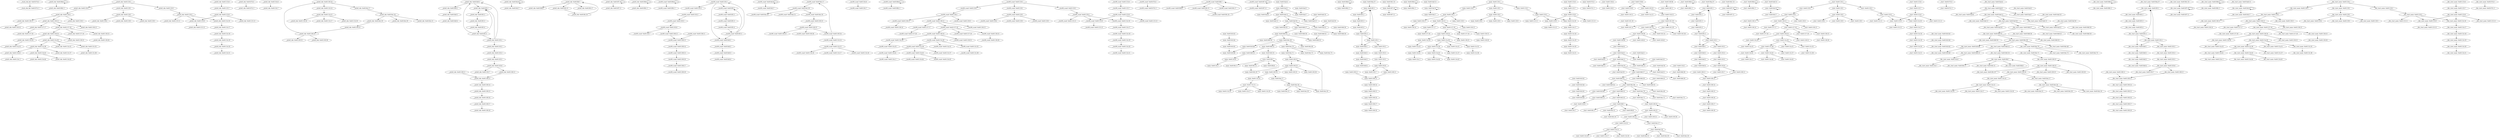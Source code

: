 digraph {
__stack_chk_fail_401074_3 [label="__stack_chk_fail: 0x401074:3"];
"__stack_chk_fail_401074_-2" [label="__stack_chk_fail: 0x401074:-2"];
__printf_chk_401084_3 [label="__printf_chk: 0x401084:3"];
"__printf_chk_401084_-2" [label="__printf_chk: 0x401084:-2"];
__printf_chk_401120_1 [label="__printf_chk: 0x401120:1"];
__printf_chk_401120_2 [label="__printf_chk: 0x401120:2"];
__printf_chk_401130_1 [label="__printf_chk: 0x401130:1"];
__printf_chk_40113f_1 [label="__printf_chk: 0x40113f:1"];
__printf_chk_401120_3 [label="__printf_chk: 0x401120:3"];
__printf_chk_401125_9 [label="__printf_chk: 0x401125:9"];
__printf_chk_401125_11 [label="__printf_chk: 0x401125:11"];
__printf_chk_40112e_16 [label="__printf_chk: 0x40112e:16"];
__printf_chk_401125_6 [label="__printf_chk: 0x401125:6"];
__printf_chk_401125_7 [label="__printf_chk: 0x401125:7"];
__printf_chk_401125_8 [label="__printf_chk: 0x401125:8"];
__printf_chk_401125_12 [label="__printf_chk: 0x401125:12"];
__printf_chk_401125_13 [label="__printf_chk: 0x401125:13"];
__printf_chk_40112e_17 [label="__printf_chk: 0x40112e:17"];
__printf_chk_40112e_18 [label="__printf_chk: 0x40112e:18"];
__printf_chk_40112e_19 [label="__printf_chk: 0x40112e:19"];
__printf_chk_40112e_20 [label="__printf_chk: 0x40112e:20"];
__printf_chk_40112e_21 [label="__printf_chk: 0x40112e:21"];
__printf_chk_401130_2 [label="__printf_chk: 0x401130:2"];
__printf_chk_401130_3 [label="__printf_chk: 0x401130:3"];
__printf_chk_401136_11 [label="__printf_chk: 0x401136:11"];
__printf_chk_401136_12 [label="__printf_chk: 0x401136:12"];
__printf_chk_401136_14 [label="__printf_chk: 0x401136:14"];
__printf_chk_401136_13 [label="__printf_chk: 0x401136:13"];
__printf_chk_401137_17 [label="__printf_chk: 0x401137:17"];
__printf_chk_401137_18 [label="__printf_chk: 0x401137:18"];
__printf_chk_401137_20 [label="__printf_chk: 0x401137:20"];
__printf_chk_401137_19 [label="__printf_chk: 0x401137:19"];
__printf_chk_401138_23 [label="__printf_chk: 0x401138:23"];
__printf_chk_401138_24 [label="__printf_chk: 0x401138:24"];
__printf_chk_401138_26 [label="__printf_chk: 0x401138:26"];
__printf_chk_401138_25 [label="__printf_chk: 0x401138:25"];
__printf_chk_40113a_29 [label="__printf_chk: 0x40113a:29"];
__printf_chk_40113a_30 [label="__printf_chk: 0x40113a:30"];
__printf_chk_40113a_32 [label="__printf_chk: 0x40113a:32"];
__printf_chk_40113a_31 [label="__printf_chk: 0x40113a:31"];
__printf_chk_40113c_35 [label="__printf_chk: 0x40113c:35"];
__printf_chk_40113c_36 [label="__printf_chk: 0x40113c:36"];
__printf_chk_40113c_38 [label="__printf_chk: 0x40113c:38"];
__printf_chk_40113c_37 [label="__printf_chk: 0x40113c:37"];
__printf_chk_40113e_41 [label="__printf_chk: 0x40113e:41"];
__printf_chk_40113e_42 [label="__printf_chk: 0x40113e:42"];
"__printf_chk_40113e_-2" [label="__printf_chk: 0x40113e:-2"];
__printf_chk_40113e_43 [label="__printf_chk: 0x40113e:43"];
__printf_chk_40113e_44 [label="__printf_chk: 0x40113e:44"];
__printf_chk_40113f_2 [label="__printf_chk: 0x40113f:2"];
__printf_chk_40113f_3 [label="__printf_chk: 0x40113f:3"];
__printf_chk_40113f_4 [label="__printf_chk: 0x40113f:4"];
__printf_chk_40113f_5 [label="__printf_chk: 0x40113f:5"];
__printf_chk_401074_3 [label="__printf_chk: 0x401074:3"];
"__printf_chk_401074_-2" [label="__printf_chk: 0x401074:-2"];
__printf_chk_40110c_6 [label="__printf_chk: 0x40110c:6"];
__printf_chk_40110c_7 [label="__printf_chk: 0x40110c:7"];
__printf_chk_40111b_14 [label="__printf_chk: 0x40111b:14"];
__printf_chk_40111b_15 [label="__printf_chk: 0x40111b:15"];
__printf_chk_40111b_16 [label="__printf_chk: 0x40111b:16"];
__printf_chk_40111b_17 [label="__printf_chk: 0x40111b:17"];
__printf_chk_40111b_18 [label="__printf_chk: 0x40111b:18"];
__printf_chk_4010e0_1 [label="__printf_chk: 0x4010e0:1"];
__printf_chk_4010e0_2 [label="__printf_chk: 0x4010e0:2"];
__printf_chk_4010f1_1 [label="__printf_chk: 0x4010f1:1"];
__printf_chk_4010e0_3 [label="__printf_chk: 0x4010e0:3"];
__printf_chk_4010e0_4 [label="__printf_chk: 0x4010e0:4"];
__printf_chk_4010e2_6 [label="__printf_chk: 0x4010e2:6"];
__printf_chk_4010e2_7 [label="__printf_chk: 0x4010e2:7"];
__printf_chk_4010ec_17 [label="__printf_chk: 0x4010ec:17"];
__printf_chk_4010ec_18 [label="__printf_chk: 0x4010ec:18"];
__printf_chk_4010ec_19 [label="__printf_chk: 0x4010ec:19"];
__printf_chk_4010ec_20 [label="__printf_chk: 0x4010ec:20"];
__printf_chk_4010ec_21 [label="__printf_chk: 0x4010ec:21"];
__printf_chk_401100_22 [label="__printf_chk: 0x401100:22"];
__printf_chk_4010f1_2 [label="__printf_chk: 0x4010f1:2"];
__printf_chk_4010f1_3 [label="__printf_chk: 0x4010f1:3"];
__printf_chk_4010f1_4 [label="__printf_chk: 0x4010f1:4"];
__printf_chk_4010f1_5 [label="__printf_chk: 0x4010f1:5"];
__printf_chk_401105_1 [label="__printf_chk: 0x401105:1"];
__printf_chk_4010f4_7 [label="__printf_chk: 0x4010f4:7"];
__printf_chk_4010f4_8 [label="__printf_chk: 0x4010f4:8"];
__printf_chk_4010fc_15 [label="__printf_chk: 0x4010fc:15"];
__printf_chk_4010fc_17 [label="__printf_chk: 0x4010fc:17"];
__printf_chk_4010f7_10 [label="__printf_chk: 0x4010f7:10"];
__printf_chk_4010f7_11 [label="__printf_chk: 0x4010f7:11"];
__printf_chk_4010fc_19 [label="__printf_chk: 0x4010fc:19"];
__printf_chk_401100_23 [label="__printf_chk: 0x401100:23"];
__printf_chk_401100_24 [label="__printf_chk: 0x401100:24"];
__printf_chk_401100_25 [label="__printf_chk: 0x401100:25"];
__printf_chk_401100_26 [label="__printf_chk: 0x401100:26"];
__printf_chk_401094_3 [label="__printf_chk: 0x401094:3"];
"__printf_chk_401094_-2" [label="__printf_chk: 0x401094:-2"];
__printf_chk_401105_2 [label="__printf_chk: 0x401105:2"];
__printf_chk_401105_3 [label="__printf_chk: 0x401105:3"];
__printf_chk_401105_5 [label="__printf_chk: 0x401105:5"];
__printf_chk_401105_6 [label="__printf_chk: 0x401105:6"];
__printf_chk_401105_7 [label="__printf_chk: 0x401105:7"];
__printf_chk_401108_12 [label="__printf_chk: 0x401108:12"];
__printf_chk_401108_13 [label="__printf_chk: 0x401108:13"];
__printf_chk_401108_14 [label="__printf_chk: 0x401108:14"];
__printf_chk_401108_11 [label="__printf_chk: 0x401108:11"];
__printf_chk_401108_15 [label="__printf_chk: 0x401108:15"];
__printf_chk_401108_16 [label="__printf_chk: 0x401108:16"];
__printf_chk_401108_17 [label="__printf_chk: 0x401108:17"];
__printf_chk_401108_18 [label="__printf_chk: 0x401108:18"];
__isoc99_scanf_401094_3 [label="__isoc99_scanf: 0x401094:3"];
"__isoc99_scanf_401094_-2" [label="__isoc99_scanf: 0x401094:-2"];
__isoc99_scanf_401105_1 [label="__isoc99_scanf: 0x401105:1"];
__isoc99_scanf_401105_2 [label="__isoc99_scanf: 0x401105:2"];
__isoc99_scanf_4010e0_1 [label="__isoc99_scanf: 0x4010e0:1"];
__isoc99_scanf_4010f1_1 [label="__isoc99_scanf: 0x4010f1:1"];
__isoc99_scanf_401105_3 [label="__isoc99_scanf: 0x401105:3"];
__isoc99_scanf_401105_5 [label="__isoc99_scanf: 0x401105:5"];
__isoc99_scanf_401105_6 [label="__isoc99_scanf: 0x401105:6"];
__isoc99_scanf_401105_7 [label="__isoc99_scanf: 0x401105:7"];
__isoc99_scanf_401108_12 [label="__isoc99_scanf: 0x401108:12"];
__isoc99_scanf_401108_13 [label="__isoc99_scanf: 0x401108:13"];
__isoc99_scanf_401108_14 [label="__isoc99_scanf: 0x401108:14"];
__isoc99_scanf_401108_11 [label="__isoc99_scanf: 0x401108:11"];
__isoc99_scanf_401108_15 [label="__isoc99_scanf: 0x401108:15"];
__isoc99_scanf_401108_16 [label="__isoc99_scanf: 0x401108:16"];
__isoc99_scanf_401108_17 [label="__isoc99_scanf: 0x401108:17"];
__isoc99_scanf_401108_18 [label="__isoc99_scanf: 0x401108:18"];
__isoc99_scanf_4010e0_2 [label="__isoc99_scanf: 0x4010e0:2"];
__isoc99_scanf_4010e0_3 [label="__isoc99_scanf: 0x4010e0:3"];
__isoc99_scanf_4010e0_4 [label="__isoc99_scanf: 0x4010e0:4"];
__isoc99_scanf_4010e2_6 [label="__isoc99_scanf: 0x4010e2:6"];
__isoc99_scanf_4010e2_7 [label="__isoc99_scanf: 0x4010e2:7"];
__isoc99_scanf_4010ec_17 [label="__isoc99_scanf: 0x4010ec:17"];
__isoc99_scanf_4010ec_18 [label="__isoc99_scanf: 0x4010ec:18"];
__isoc99_scanf_4010ec_19 [label="__isoc99_scanf: 0x4010ec:19"];
__isoc99_scanf_4010ec_20 [label="__isoc99_scanf: 0x4010ec:20"];
__isoc99_scanf_4010ec_21 [label="__isoc99_scanf: 0x4010ec:21"];
__isoc99_scanf_401100_22 [label="__isoc99_scanf: 0x401100:22"];
__isoc99_scanf_40110c_6 [label="__isoc99_scanf: 0x40110c:6"];
__isoc99_scanf_40110c_7 [label="__isoc99_scanf: 0x40110c:7"];
__isoc99_scanf_40111b_14 [label="__isoc99_scanf: 0x40111b:14"];
__isoc99_scanf_40111b_15 [label="__isoc99_scanf: 0x40111b:15"];
__isoc99_scanf_40111b_16 [label="__isoc99_scanf: 0x40111b:16"];
__isoc99_scanf_40111b_17 [label="__isoc99_scanf: 0x40111b:17"];
__isoc99_scanf_40111b_18 [label="__isoc99_scanf: 0x40111b:18"];
__isoc99_scanf_401084_3 [label="__isoc99_scanf: 0x401084:3"];
"__isoc99_scanf_401084_-2" [label="__isoc99_scanf: 0x401084:-2"];
__isoc99_scanf_401120_1 [label="__isoc99_scanf: 0x401120:1"];
__isoc99_scanf_401120_2 [label="__isoc99_scanf: 0x401120:2"];
__isoc99_scanf_401130_1 [label="__isoc99_scanf: 0x401130:1"];
__isoc99_scanf_40113f_1 [label="__isoc99_scanf: 0x40113f:1"];
__isoc99_scanf_401120_3 [label="__isoc99_scanf: 0x401120:3"];
__isoc99_scanf_401125_9 [label="__isoc99_scanf: 0x401125:9"];
__isoc99_scanf_401125_11 [label="__isoc99_scanf: 0x401125:11"];
__isoc99_scanf_40112e_16 [label="__isoc99_scanf: 0x40112e:16"];
__isoc99_scanf_401125_6 [label="__isoc99_scanf: 0x401125:6"];
__isoc99_scanf_401125_7 [label="__isoc99_scanf: 0x401125:7"];
__isoc99_scanf_401125_8 [label="__isoc99_scanf: 0x401125:8"];
__isoc99_scanf_401125_12 [label="__isoc99_scanf: 0x401125:12"];
__isoc99_scanf_401125_13 [label="__isoc99_scanf: 0x401125:13"];
__isoc99_scanf_40112e_17 [label="__isoc99_scanf: 0x40112e:17"];
__isoc99_scanf_40112e_18 [label="__isoc99_scanf: 0x40112e:18"];
__isoc99_scanf_40112e_19 [label="__isoc99_scanf: 0x40112e:19"];
__isoc99_scanf_40112e_20 [label="__isoc99_scanf: 0x40112e:20"];
__isoc99_scanf_40112e_21 [label="__isoc99_scanf: 0x40112e:21"];
__isoc99_scanf_401130_2 [label="__isoc99_scanf: 0x401130:2"];
__isoc99_scanf_401130_3 [label="__isoc99_scanf: 0x401130:3"];
__isoc99_scanf_401136_11 [label="__isoc99_scanf: 0x401136:11"];
__isoc99_scanf_401136_12 [label="__isoc99_scanf: 0x401136:12"];
__isoc99_scanf_401136_14 [label="__isoc99_scanf: 0x401136:14"];
__isoc99_scanf_401136_13 [label="__isoc99_scanf: 0x401136:13"];
__isoc99_scanf_401137_17 [label="__isoc99_scanf: 0x401137:17"];
__isoc99_scanf_401137_18 [label="__isoc99_scanf: 0x401137:18"];
__isoc99_scanf_401137_20 [label="__isoc99_scanf: 0x401137:20"];
__isoc99_scanf_401137_19 [label="__isoc99_scanf: 0x401137:19"];
__isoc99_scanf_401138_23 [label="__isoc99_scanf: 0x401138:23"];
__isoc99_scanf_401138_24 [label="__isoc99_scanf: 0x401138:24"];
__isoc99_scanf_401138_26 [label="__isoc99_scanf: 0x401138:26"];
__isoc99_scanf_401138_25 [label="__isoc99_scanf: 0x401138:25"];
__isoc99_scanf_40113a_29 [label="__isoc99_scanf: 0x40113a:29"];
__isoc99_scanf_40113a_30 [label="__isoc99_scanf: 0x40113a:30"];
__isoc99_scanf_40113a_32 [label="__isoc99_scanf: 0x40113a:32"];
__isoc99_scanf_40113a_31 [label="__isoc99_scanf: 0x40113a:31"];
__isoc99_scanf_40113c_35 [label="__isoc99_scanf: 0x40113c:35"];
__isoc99_scanf_40113c_36 [label="__isoc99_scanf: 0x40113c:36"];
__isoc99_scanf_40113c_38 [label="__isoc99_scanf: 0x40113c:38"];
__isoc99_scanf_40113c_37 [label="__isoc99_scanf: 0x40113c:37"];
__isoc99_scanf_40113e_41 [label="__isoc99_scanf: 0x40113e:41"];
__isoc99_scanf_40113e_42 [label="__isoc99_scanf: 0x40113e:42"];
"__isoc99_scanf_40113e_-2" [label="__isoc99_scanf: 0x40113e:-2"];
__isoc99_scanf_40113e_43 [label="__isoc99_scanf: 0x40113e:43"];
__isoc99_scanf_40113e_44 [label="__isoc99_scanf: 0x40113e:44"];
__isoc99_scanf_40113f_2 [label="__isoc99_scanf: 0x40113f:2"];
__isoc99_scanf_40113f_3 [label="__isoc99_scanf: 0x40113f:3"];
__isoc99_scanf_40113f_4 [label="__isoc99_scanf: 0x40113f:4"];
__isoc99_scanf_40113f_5 [label="__isoc99_scanf: 0x40113f:5"];
__isoc99_scanf_401074_3 [label="__isoc99_scanf: 0x401074:3"];
"__isoc99_scanf_401074_-2" [label="__isoc99_scanf: 0x401074:-2"];
__isoc99_scanf_4010f1_2 [label="__isoc99_scanf: 0x4010f1:2"];
__isoc99_scanf_4010f1_3 [label="__isoc99_scanf: 0x4010f1:3"];
__isoc99_scanf_4010f1_4 [label="__isoc99_scanf: 0x4010f1:4"];
__isoc99_scanf_4010f1_5 [label="__isoc99_scanf: 0x4010f1:5"];
__isoc99_scanf_4010f4_7 [label="__isoc99_scanf: 0x4010f4:7"];
__isoc99_scanf_4010f4_8 [label="__isoc99_scanf: 0x4010f4:8"];
__isoc99_scanf_4010fc_15 [label="__isoc99_scanf: 0x4010fc:15"];
__isoc99_scanf_4010fc_17 [label="__isoc99_scanf: 0x4010fc:17"];
__isoc99_scanf_4010f7_10 [label="__isoc99_scanf: 0x4010f7:10"];
__isoc99_scanf_4010f7_11 [label="__isoc99_scanf: 0x4010f7:11"];
__isoc99_scanf_4010fc_19 [label="__isoc99_scanf: 0x4010fc:19"];
__isoc99_scanf_401100_23 [label="__isoc99_scanf: 0x401100:23"];
__isoc99_scanf_401100_24 [label="__isoc99_scanf: 0x401100:24"];
__isoc99_scanf_401100_25 [label="__isoc99_scanf: 0x401100:25"];
__isoc99_scanf_401100_26 [label="__isoc99_scanf: 0x401100:26"];
main_4010a4_4 [label="main: 0x4010a4:4"];
main_4010a4_5 [label="main: 0x4010a4:5"];
main_4010a4_6 [label="main: 0x4010a4:6"];
main_4010a4_7 [label="main: 0x4010a4:7"];
main_4010a6_11 [label="main: 0x4010a6:11"];
main_4010a4_3 [label="main: 0x4010a4:3"];
main_4010a6_12 [label="main: 0x4010a6:12"];
main_4010a6_13 [label="main: 0x4010a6:13"];
main_4010af_19 [label="main: 0x4010af:19"];
main_4010a6_10 [label="main: 0x4010a6:10"];
main_4010af_20 [label="main: 0x4010af:20"];
main_4010af_21 [label="main: 0x4010af:21"];
main_4010b8_27 [label="main: 0x4010b8:27"];
main_4010af_18 [label="main: 0x4010af:18"];
main_4010b8_28 [label="main: 0x4010b8:28"];
main_4010b8_29 [label="main: 0x4010b8:29"];
main_4010b9_33 [label="main: 0x4010b9:33"];
main_4010b8_26 [label="main: 0x4010b8:26"];
main_4010b9_34 [label="main: 0x4010b9:34"];
main_4010b9_35 [label="main: 0x4010b9:35"];
main_4010bc_39 [label="main: 0x4010bc:39"];
main_4010b9_32 [label="main: 0x4010b9:32"];
main_4010bc_40 [label="main: 0x4010bc:40"];
main_4010c9_48 [label="main: 0x4010c9:48"];
main_4010d0_52 [label="main: 0x4010d0:52"];
main_4010ec_70 [label="main: 0x4010ec:70"];
main_4010c0_43 [label="main: 0x4010c0:43"];
main_4010c0_44 [label="main: 0x4010c0:44"];
main_4010c0_45 [label="main: 0x4010c0:45"];
main_4010c9_49 [label="main: 0x4010c9:49"];
main_4010d0_53 [label="main: 0x4010d0:53"];
main_4010d5_55 [label="main: 0x4010d5:55"];
main_40110c_6 [label="main: 0x40110c:6"];
main_4010f4_7 [label="main: 0x4010f4:7"];
main_4010ec_71 [label="main: 0x4010ec:71"];
main_4010ec_72 [label="main: 0x4010ec:72"];
main_4010ec_73 [label="main: 0x4010ec:73"];
main_401100_22 [label="main: 0x401100:22"];
main_401084_3 [label="main: 0x401084:3"];
"main_401084_-2" [label="main: 0x401084:-2"];
main_4010f1_1 [label="main: 0x4010f1:1"];
main_4010f1_2 [label="main: 0x4010f1:2"];
main_4010f1_3 [label="main: 0x4010f1:3"];
main_4010f1_4 [label="main: 0x4010f1:4"];
main_4010f1_5 [label="main: 0x4010f1:5"];
main_401105_1 [label="main: 0x401105:1"];
main_4010e0_1 [label="main: 0x4010e0:1"];
main_4010f4_8 [label="main: 0x4010f4:8"];
main_4010fc_15 [label="main: 0x4010fc:15"];
main_4010fc_17 [label="main: 0x4010fc:17"];
main_4010f7_10 [label="main: 0x4010f7:10"];
main_4010f7_11 [label="main: 0x4010f7:11"];
main_4010fc_19 [label="main: 0x4010fc:19"];
main_401100_23 [label="main: 0x401100:23"];
main_401100_24 [label="main: 0x401100:24"];
main_401100_25 [label="main: 0x401100:25"];
main_401100_26 [label="main: 0x401100:26"];
main_4010ec_17 [label="main: 0x4010ec:17"];
main_40111b_14 [label="main: 0x40111b:14"];
main_401094_3 [label="main: 0x401094:3"];
"main_401094_-2" [label="main: 0x401094:-2"];
main_401105_2 [label="main: 0x401105:2"];
main_401105_3 [label="main: 0x401105:3"];
main_401105_5 [label="main: 0x401105:5"];
main_401105_6 [label="main: 0x401105:6"];
main_401105_7 [label="main: 0x401105:7"];
main_401108_12 [label="main: 0x401108:12"];
main_401108_13 [label="main: 0x401108:13"];
main_401108_14 [label="main: 0x401108:14"];
main_401108_11 [label="main: 0x401108:11"];
main_401108_15 [label="main: 0x401108:15"];
main_401108_16 [label="main: 0x401108:16"];
main_401108_17 [label="main: 0x401108:17"];
main_401108_18 [label="main: 0x401108:18"];
main_4010e0_2 [label="main: 0x4010e0:2"];
main_4010e0_3 [label="main: 0x4010e0:3"];
main_4010e0_4 [label="main: 0x4010e0:4"];
main_4010e2_6 [label="main: 0x4010e2:6"];
main_4010e2_7 [label="main: 0x4010e2:7"];
main_4010ec_18 [label="main: 0x4010ec:18"];
main_4010ec_19 [label="main: 0x4010ec:19"];
main_4010ec_20 [label="main: 0x4010ec:20"];
main_4010ec_21 [label="main: 0x4010ec:21"];
main_40110c_7 [label="main: 0x40110c:7"];
main_40111b_15 [label="main: 0x40111b:15"];
main_40111b_16 [label="main: 0x40111b:16"];
main_40111b_17 [label="main: 0x40111b:17"];
main_40111b_18 [label="main: 0x40111b:18"];
main_401120_1 [label="main: 0x401120:1"];
main_401120_2 [label="main: 0x401120:2"];
main_401130_1 [label="main: 0x401130:1"];
main_40113f_1 [label="main: 0x40113f:1"];
main_401120_3 [label="main: 0x401120:3"];
main_401125_9 [label="main: 0x401125:9"];
main_401125_11 [label="main: 0x401125:11"];
main_40112e_16 [label="main: 0x40112e:16"];
main_401125_6 [label="main: 0x401125:6"];
main_401125_7 [label="main: 0x401125:7"];
main_401125_8 [label="main: 0x401125:8"];
main_401125_12 [label="main: 0x401125:12"];
main_401125_13 [label="main: 0x401125:13"];
main_40112e_17 [label="main: 0x40112e:17"];
main_40112e_18 [label="main: 0x40112e:18"];
main_40112e_19 [label="main: 0x40112e:19"];
main_40112e_20 [label="main: 0x40112e:20"];
main_40112e_21 [label="main: 0x40112e:21"];
main_401130_2 [label="main: 0x401130:2"];
main_401130_3 [label="main: 0x401130:3"];
main_401136_11 [label="main: 0x401136:11"];
main_401136_12 [label="main: 0x401136:12"];
main_401136_14 [label="main: 0x401136:14"];
main_401136_13 [label="main: 0x401136:13"];
main_401137_17 [label="main: 0x401137:17"];
main_401137_18 [label="main: 0x401137:18"];
main_401137_20 [label="main: 0x401137:20"];
main_401137_19 [label="main: 0x401137:19"];
main_401138_23 [label="main: 0x401138:23"];
main_401138_24 [label="main: 0x401138:24"];
main_401138_26 [label="main: 0x401138:26"];
main_401138_25 [label="main: 0x401138:25"];
main_40113a_29 [label="main: 0x40113a:29"];
main_40113a_30 [label="main: 0x40113a:30"];
main_40113a_32 [label="main: 0x40113a:32"];
main_40113a_31 [label="main: 0x40113a:31"];
main_40113c_35 [label="main: 0x40113c:35"];
main_40113c_36 [label="main: 0x40113c:36"];
main_40113c_38 [label="main: 0x40113c:38"];
main_40113c_37 [label="main: 0x40113c:37"];
main_40113e_41 [label="main: 0x40113e:41"];
main_40113e_42 [label="main: 0x40113e:42"];
"main_40113e_-2" [label="main: 0x40113e:-2"];
main_40113e_43 [label="main: 0x40113e:43"];
main_40113e_44 [label="main: 0x40113e:44"];
main_40113f_2 [label="main: 0x40113f:2"];
main_40113f_3 [label="main: 0x40113f:3"];
main_40113f_4 [label="main: 0x40113f:4"];
main_40113f_5 [label="main: 0x40113f:5"];
main_401074_3 [label="main: 0x401074:3"];
"main_401074_-2" [label="main: 0x401074:-2"];
main_4010ba_37 [label="main: 0x4010ba:37"];
main_4010b1_23 [label="main: 0x4010b1:23"];
main_4010a8_15 [label="main: 0x4010a8:15"];
_start_401156_4 [label="_start: 0x401156:4"];
_start_401156_5 [label="_start: 0x401156:5"];
_start_401159_8 [label="_start: 0x401159:8"];
_start_401159_9 [label="_start: 0x401159:9"];
_start_401159_10 [label="_start: 0x401159:10"];
_start_401159_11 [label="_start: 0x401159:11"];
_start_40115a_13 [label="_start: 0x40115a:13"];
_start_40115d_15 [label="_start: 0x40115d:15"];
_start_401161_19 [label="_start: 0x401161:19"];
_start_401161_20 [label="_start: 0x401161:20"];
_start_401161_21 [label="_start: 0x401161:21"];
_start_401162_24 [label="_start: 0x401162:24"];
_start_401162_26 [label="_start: 0x401162:26"];
_start_401161_18 [label="_start: 0x401161:18"];
_start_401162_25 [label="_start: 0x401162:25"];
_start_40116f_39 [label="_start: 0x40116f:39"];
_start_40116f_40 [label="_start: 0x40116f:40"];
_start_40116f_41 [label="_start: 0x40116f:41"];
_start_40116f_42 [label="_start: 0x40116f:42"];
_start_4010a4_4 [label="_start: 0x4010a4:4"];
_start_40116f_38 [label="_start: 0x40116f:38"];
"_start_40116f_-2" [label="_start: 0x40116f:-2"];
_start_4010a4_5 [label="_start: 0x4010a4:5"];
_start_4010a4_6 [label="_start: 0x4010a4:6"];
_start_4010a4_7 [label="_start: 0x4010a4:7"];
_start_4010a6_11 [label="_start: 0x4010a6:11"];
_start_4010a4_3 [label="_start: 0x4010a4:3"];
_start_4010a6_12 [label="_start: 0x4010a6:12"];
_start_4010a6_13 [label="_start: 0x4010a6:13"];
_start_4010af_19 [label="_start: 0x4010af:19"];
_start_4010a6_10 [label="_start: 0x4010a6:10"];
_start_4010af_20 [label="_start: 0x4010af:20"];
_start_4010af_21 [label="_start: 0x4010af:21"];
_start_4010b8_27 [label="_start: 0x4010b8:27"];
_start_4010af_18 [label="_start: 0x4010af:18"];
_start_401154_2 [label="_start: 0x401154:2"];
_start_4010b8_26 [label="_start: 0x4010b8:26"];
_start_4010b8_29 [label="_start: 0x4010b8:29"];
_start_4010b8_28 [label="_start: 0x4010b8:28"];
_start_4010b9_33 [label="_start: 0x4010b9:33"];
_start_4010b9_34 [label="_start: 0x4010b9:34"];
_start_4010b9_35 [label="_start: 0x4010b9:35"];
_start_4010bc_39 [label="_start: 0x4010bc:39"];
_start_4010b9_32 [label="_start: 0x4010b9:32"];
_start_4010bc_40 [label="_start: 0x4010bc:40"];
_start_4010c9_48 [label="_start: 0x4010c9:48"];
_start_4010d0_52 [label="_start: 0x4010d0:52"];
_start_4010ec_70 [label="_start: 0x4010ec:70"];
_start_4010c0_43 [label="_start: 0x4010c0:43"];
_start_4010c0_44 [label="_start: 0x4010c0:44"];
_start_4010c0_45 [label="_start: 0x4010c0:45"];
_start_4010c9_49 [label="_start: 0x4010c9:49"];
_start_4010d0_53 [label="_start: 0x4010d0:53"];
_start_4010d5_55 [label="_start: 0x4010d5:55"];
_start_40110c_6 [label="_start: 0x40110c:6"];
_start_4010f4_7 [label="_start: 0x4010f4:7"];
_start_4010ec_71 [label="_start: 0x4010ec:71"];
_start_4010ec_72 [label="_start: 0x4010ec:72"];
_start_4010ec_73 [label="_start: 0x4010ec:73"];
_start_401100_22 [label="_start: 0x401100:22"];
_start_401084_3 [label="_start: 0x401084:3"];
"_start_401084_-2" [label="_start: 0x401084:-2"];
_start_4010f1_1 [label="_start: 0x4010f1:1"];
_start_4010f1_2 [label="_start: 0x4010f1:2"];
_start_4010f1_3 [label="_start: 0x4010f1:3"];
_start_4010f1_4 [label="_start: 0x4010f1:4"];
_start_4010f1_5 [label="_start: 0x4010f1:5"];
_start_401105_1 [label="_start: 0x401105:1"];
_start_4010e0_1 [label="_start: 0x4010e0:1"];
_start_4010f4_8 [label="_start: 0x4010f4:8"];
_start_4010fc_15 [label="_start: 0x4010fc:15"];
_start_4010fc_17 [label="_start: 0x4010fc:17"];
_start_4010f7_10 [label="_start: 0x4010f7:10"];
_start_4010f7_11 [label="_start: 0x4010f7:11"];
_start_4010fc_19 [label="_start: 0x4010fc:19"];
_start_401100_23 [label="_start: 0x401100:23"];
_start_401100_24 [label="_start: 0x401100:24"];
_start_401100_25 [label="_start: 0x401100:25"];
_start_401100_26 [label="_start: 0x401100:26"];
_start_4010ec_17 [label="_start: 0x4010ec:17"];
_start_40111b_14 [label="_start: 0x40111b:14"];
_start_401094_3 [label="_start: 0x401094:3"];
"_start_401094_-2" [label="_start: 0x401094:-2"];
_start_401105_2 [label="_start: 0x401105:2"];
_start_401105_3 [label="_start: 0x401105:3"];
_start_401105_5 [label="_start: 0x401105:5"];
_start_401105_6 [label="_start: 0x401105:6"];
_start_401105_7 [label="_start: 0x401105:7"];
_start_401108_12 [label="_start: 0x401108:12"];
_start_401108_13 [label="_start: 0x401108:13"];
_start_401108_14 [label="_start: 0x401108:14"];
_start_401108_11 [label="_start: 0x401108:11"];
_start_401108_15 [label="_start: 0x401108:15"];
_start_401108_16 [label="_start: 0x401108:16"];
_start_401108_17 [label="_start: 0x401108:17"];
_start_401108_18 [label="_start: 0x401108:18"];
_start_4010e0_2 [label="_start: 0x4010e0:2"];
_start_4010e0_3 [label="_start: 0x4010e0:3"];
_start_4010e0_4 [label="_start: 0x4010e0:4"];
_start_4010e2_6 [label="_start: 0x4010e2:6"];
_start_4010e2_7 [label="_start: 0x4010e2:7"];
_start_4010ec_18 [label="_start: 0x4010ec:18"];
_start_4010ec_19 [label="_start: 0x4010ec:19"];
_start_4010ec_20 [label="_start: 0x4010ec:20"];
_start_4010ec_21 [label="_start: 0x4010ec:21"];
_start_40110c_7 [label="_start: 0x40110c:7"];
_start_40111b_15 [label="_start: 0x40111b:15"];
_start_40111b_16 [label="_start: 0x40111b:16"];
_start_40111b_17 [label="_start: 0x40111b:17"];
_start_40111b_18 [label="_start: 0x40111b:18"];
_start_401120_1 [label="_start: 0x401120:1"];
_start_401120_2 [label="_start: 0x401120:2"];
_start_401130_1 [label="_start: 0x401130:1"];
_start_40113f_1 [label="_start: 0x40113f:1"];
_start_401120_3 [label="_start: 0x401120:3"];
_start_401125_9 [label="_start: 0x401125:9"];
_start_401125_11 [label="_start: 0x401125:11"];
_start_40112e_16 [label="_start: 0x40112e:16"];
_start_401125_6 [label="_start: 0x401125:6"];
_start_401125_7 [label="_start: 0x401125:7"];
_start_401125_8 [label="_start: 0x401125:8"];
_start_401125_12 [label="_start: 0x401125:12"];
_start_401125_13 [label="_start: 0x401125:13"];
_start_40112e_17 [label="_start: 0x40112e:17"];
_start_40112e_18 [label="_start: 0x40112e:18"];
_start_40112e_19 [label="_start: 0x40112e:19"];
_start_40112e_20 [label="_start: 0x40112e:20"];
_start_40112e_21 [label="_start: 0x40112e:21"];
_start_401130_2 [label="_start: 0x401130:2"];
_start_401130_3 [label="_start: 0x401130:3"];
_start_401136_11 [label="_start: 0x401136:11"];
_start_401136_12 [label="_start: 0x401136:12"];
_start_401136_14 [label="_start: 0x401136:14"];
_start_401136_13 [label="_start: 0x401136:13"];
_start_401137_17 [label="_start: 0x401137:17"];
_start_401137_18 [label="_start: 0x401137:18"];
_start_401137_20 [label="_start: 0x401137:20"];
_start_401137_19 [label="_start: 0x401137:19"];
_start_401138_23 [label="_start: 0x401138:23"];
_start_401138_24 [label="_start: 0x401138:24"];
_start_401138_26 [label="_start: 0x401138:26"];
_start_401138_25 [label="_start: 0x401138:25"];
_start_40113a_29 [label="_start: 0x40113a:29"];
_start_40113a_30 [label="_start: 0x40113a:30"];
_start_40113a_32 [label="_start: 0x40113a:32"];
_start_40113a_31 [label="_start: 0x40113a:31"];
_start_40113c_35 [label="_start: 0x40113c:35"];
_start_40113c_36 [label="_start: 0x40113c:36"];
_start_40113c_38 [label="_start: 0x40113c:38"];
_start_40113c_37 [label="_start: 0x40113c:37"];
_start_40113e_41 [label="_start: 0x40113e:41"];
_start_40113e_42 [label="_start: 0x40113e:42"];
"_start_40113e_-2" [label="_start: 0x40113e:-2"];
_start_40113e_43 [label="_start: 0x40113e:43"];
_start_40113e_44 [label="_start: 0x40113e:44"];
_start_40113f_2 [label="_start: 0x40113f:2"];
_start_40113f_3 [label="_start: 0x40113f:3"];
_start_40113f_4 [label="_start: 0x40113f:4"];
_start_40113f_5 [label="_start: 0x40113f:5"];
_start_401074_3 [label="_start: 0x401074:3"];
"_start_401074_-2" [label="_start: 0x401074:-2"];
_start_4010ba_37 [label="_start: 0x4010ba:37"];
_start_4010b1_23 [label="_start: 0x4010b1:23"];
_start_4010a8_15 [label="_start: 0x4010a8:15"];
__libc_start_main_4010a4_4 [label="__libc_start_main: 0x4010a4:4"];
__libc_start_main_4010a4_5 [label="__libc_start_main: 0x4010a4:5"];
__libc_start_main_4010a4_6 [label="__libc_start_main: 0x4010a4:6"];
__libc_start_main_4010a4_7 [label="__libc_start_main: 0x4010a4:7"];
__libc_start_main_4010a6_11 [label="__libc_start_main: 0x4010a6:11"];
__libc_start_main_4010a4_3 [label="__libc_start_main: 0x4010a4:3"];
__libc_start_main_4010a6_12 [label="__libc_start_main: 0x4010a6:12"];
__libc_start_main_4010a6_13 [label="__libc_start_main: 0x4010a6:13"];
__libc_start_main_4010af_19 [label="__libc_start_main: 0x4010af:19"];
__libc_start_main_4010a6_10 [label="__libc_start_main: 0x4010a6:10"];
__libc_start_main_4010af_20 [label="__libc_start_main: 0x4010af:20"];
__libc_start_main_4010af_21 [label="__libc_start_main: 0x4010af:21"];
__libc_start_main_4010b8_27 [label="__libc_start_main: 0x4010b8:27"];
__libc_start_main_4010af_18 [label="__libc_start_main: 0x4010af:18"];
__libc_start_main_4010b8_28 [label="__libc_start_main: 0x4010b8:28"];
__libc_start_main_4010b8_29 [label="__libc_start_main: 0x4010b8:29"];
__libc_start_main_4010b9_33 [label="__libc_start_main: 0x4010b9:33"];
__libc_start_main_4010b8_26 [label="__libc_start_main: 0x4010b8:26"];
__libc_start_main_4010b9_34 [label="__libc_start_main: 0x4010b9:34"];
__libc_start_main_4010b9_35 [label="__libc_start_main: 0x4010b9:35"];
__libc_start_main_4010bc_39 [label="__libc_start_main: 0x4010bc:39"];
__libc_start_main_4010b9_32 [label="__libc_start_main: 0x4010b9:32"];
__libc_start_main_4010bc_40 [label="__libc_start_main: 0x4010bc:40"];
__libc_start_main_4010c9_48 [label="__libc_start_main: 0x4010c9:48"];
__libc_start_main_4010d0_52 [label="__libc_start_main: 0x4010d0:52"];
__libc_start_main_4010ec_70 [label="__libc_start_main: 0x4010ec:70"];
__libc_start_main_4010c0_43 [label="__libc_start_main: 0x4010c0:43"];
__libc_start_main_4010c0_44 [label="__libc_start_main: 0x4010c0:44"];
__libc_start_main_4010c0_45 [label="__libc_start_main: 0x4010c0:45"];
__libc_start_main_4010c9_49 [label="__libc_start_main: 0x4010c9:49"];
__libc_start_main_4010d0_53 [label="__libc_start_main: 0x4010d0:53"];
__libc_start_main_4010d5_55 [label="__libc_start_main: 0x4010d5:55"];
__libc_start_main_40110c_6 [label="__libc_start_main: 0x40110c:6"];
__libc_start_main_4010f4_7 [label="__libc_start_main: 0x4010f4:7"];
__libc_start_main_4010ec_71 [label="__libc_start_main: 0x4010ec:71"];
__libc_start_main_4010ec_72 [label="__libc_start_main: 0x4010ec:72"];
__libc_start_main_4010ec_73 [label="__libc_start_main: 0x4010ec:73"];
__libc_start_main_401100_22 [label="__libc_start_main: 0x401100:22"];
__libc_start_main_401084_3 [label="__libc_start_main: 0x401084:3"];
"__libc_start_main_401084_-2" [label="__libc_start_main: 0x401084:-2"];
__libc_start_main_4010f1_1 [label="__libc_start_main: 0x4010f1:1"];
__libc_start_main_4010f1_2 [label="__libc_start_main: 0x4010f1:2"];
__libc_start_main_4010f1_3 [label="__libc_start_main: 0x4010f1:3"];
__libc_start_main_4010f1_4 [label="__libc_start_main: 0x4010f1:4"];
__libc_start_main_4010f1_5 [label="__libc_start_main: 0x4010f1:5"];
__libc_start_main_401105_1 [label="__libc_start_main: 0x401105:1"];
__libc_start_main_4010e0_1 [label="__libc_start_main: 0x4010e0:1"];
__libc_start_main_4010f4_8 [label="__libc_start_main: 0x4010f4:8"];
__libc_start_main_4010fc_15 [label="__libc_start_main: 0x4010fc:15"];
__libc_start_main_4010fc_17 [label="__libc_start_main: 0x4010fc:17"];
__libc_start_main_4010f7_10 [label="__libc_start_main: 0x4010f7:10"];
__libc_start_main_4010f7_11 [label="__libc_start_main: 0x4010f7:11"];
__libc_start_main_4010fc_19 [label="__libc_start_main: 0x4010fc:19"];
__libc_start_main_401100_23 [label="__libc_start_main: 0x401100:23"];
__libc_start_main_401100_24 [label="__libc_start_main: 0x401100:24"];
__libc_start_main_401100_25 [label="__libc_start_main: 0x401100:25"];
__libc_start_main_401100_26 [label="__libc_start_main: 0x401100:26"];
__libc_start_main_4010ec_17 [label="__libc_start_main: 0x4010ec:17"];
__libc_start_main_40111b_14 [label="__libc_start_main: 0x40111b:14"];
__libc_start_main_401094_3 [label="__libc_start_main: 0x401094:3"];
"__libc_start_main_401094_-2" [label="__libc_start_main: 0x401094:-2"];
__libc_start_main_401105_2 [label="__libc_start_main: 0x401105:2"];
__libc_start_main_401105_3 [label="__libc_start_main: 0x401105:3"];
__libc_start_main_401105_5 [label="__libc_start_main: 0x401105:5"];
__libc_start_main_401105_6 [label="__libc_start_main: 0x401105:6"];
__libc_start_main_401105_7 [label="__libc_start_main: 0x401105:7"];
__libc_start_main_401108_12 [label="__libc_start_main: 0x401108:12"];
__libc_start_main_401108_13 [label="__libc_start_main: 0x401108:13"];
__libc_start_main_401108_14 [label="__libc_start_main: 0x401108:14"];
__libc_start_main_401108_11 [label="__libc_start_main: 0x401108:11"];
__libc_start_main_401108_15 [label="__libc_start_main: 0x401108:15"];
__libc_start_main_401108_16 [label="__libc_start_main: 0x401108:16"];
__libc_start_main_401108_17 [label="__libc_start_main: 0x401108:17"];
__libc_start_main_401108_18 [label="__libc_start_main: 0x401108:18"];
__libc_start_main_4010e0_2 [label="__libc_start_main: 0x4010e0:2"];
__libc_start_main_4010e0_3 [label="__libc_start_main: 0x4010e0:3"];
__libc_start_main_4010e0_4 [label="__libc_start_main: 0x4010e0:4"];
__libc_start_main_4010e2_6 [label="__libc_start_main: 0x4010e2:6"];
__libc_start_main_4010e2_7 [label="__libc_start_main: 0x4010e2:7"];
__libc_start_main_4010ec_18 [label="__libc_start_main: 0x4010ec:18"];
__libc_start_main_4010ec_19 [label="__libc_start_main: 0x4010ec:19"];
__libc_start_main_4010ec_20 [label="__libc_start_main: 0x4010ec:20"];
__libc_start_main_4010ec_21 [label="__libc_start_main: 0x4010ec:21"];
__libc_start_main_40110c_7 [label="__libc_start_main: 0x40110c:7"];
__libc_start_main_40111b_15 [label="__libc_start_main: 0x40111b:15"];
__libc_start_main_40111b_16 [label="__libc_start_main: 0x40111b:16"];
__libc_start_main_40111b_17 [label="__libc_start_main: 0x40111b:17"];
__libc_start_main_40111b_18 [label="__libc_start_main: 0x40111b:18"];
__libc_start_main_401120_1 [label="__libc_start_main: 0x401120:1"];
__libc_start_main_401120_2 [label="__libc_start_main: 0x401120:2"];
__libc_start_main_401130_1 [label="__libc_start_main: 0x401130:1"];
__libc_start_main_40113f_1 [label="__libc_start_main: 0x40113f:1"];
__libc_start_main_401120_3 [label="__libc_start_main: 0x401120:3"];
__libc_start_main_401125_9 [label="__libc_start_main: 0x401125:9"];
__libc_start_main_401125_11 [label="__libc_start_main: 0x401125:11"];
__libc_start_main_40112e_16 [label="__libc_start_main: 0x40112e:16"];
__libc_start_main_401125_6 [label="__libc_start_main: 0x401125:6"];
__libc_start_main_401125_7 [label="__libc_start_main: 0x401125:7"];
__libc_start_main_401125_8 [label="__libc_start_main: 0x401125:8"];
__libc_start_main_401125_12 [label="__libc_start_main: 0x401125:12"];
__libc_start_main_401125_13 [label="__libc_start_main: 0x401125:13"];
__libc_start_main_40112e_17 [label="__libc_start_main: 0x40112e:17"];
__libc_start_main_40112e_18 [label="__libc_start_main: 0x40112e:18"];
__libc_start_main_40112e_19 [label="__libc_start_main: 0x40112e:19"];
__libc_start_main_40112e_20 [label="__libc_start_main: 0x40112e:20"];
__libc_start_main_40112e_21 [label="__libc_start_main: 0x40112e:21"];
__libc_start_main_401130_2 [label="__libc_start_main: 0x401130:2"];
__libc_start_main_401130_3 [label="__libc_start_main: 0x401130:3"];
__libc_start_main_401136_11 [label="__libc_start_main: 0x401136:11"];
__libc_start_main_401136_12 [label="__libc_start_main: 0x401136:12"];
__libc_start_main_401136_14 [label="__libc_start_main: 0x401136:14"];
__libc_start_main_401136_13 [label="__libc_start_main: 0x401136:13"];
__libc_start_main_401137_17 [label="__libc_start_main: 0x401137:17"];
__libc_start_main_401137_18 [label="__libc_start_main: 0x401137:18"];
__libc_start_main_401137_20 [label="__libc_start_main: 0x401137:20"];
__libc_start_main_401137_19 [label="__libc_start_main: 0x401137:19"];
__libc_start_main_401138_23 [label="__libc_start_main: 0x401138:23"];
__libc_start_main_401138_24 [label="__libc_start_main: 0x401138:24"];
__libc_start_main_401138_26 [label="__libc_start_main: 0x401138:26"];
__libc_start_main_401138_25 [label="__libc_start_main: 0x401138:25"];
__libc_start_main_40113a_29 [label="__libc_start_main: 0x40113a:29"];
__libc_start_main_40113a_30 [label="__libc_start_main: 0x40113a:30"];
__libc_start_main_40113a_32 [label="__libc_start_main: 0x40113a:32"];
__libc_start_main_40113a_31 [label="__libc_start_main: 0x40113a:31"];
__libc_start_main_40113c_35 [label="__libc_start_main: 0x40113c:35"];
__libc_start_main_40113c_36 [label="__libc_start_main: 0x40113c:36"];
__libc_start_main_40113c_38 [label="__libc_start_main: 0x40113c:38"];
__libc_start_main_40113c_37 [label="__libc_start_main: 0x40113c:37"];
__libc_start_main_40113e_41 [label="__libc_start_main: 0x40113e:41"];
__libc_start_main_40113e_42 [label="__libc_start_main: 0x40113e:42"];
"__libc_start_main_40113e_-2" [label="__libc_start_main: 0x40113e:-2"];
__libc_start_main_40113e_43 [label="__libc_start_main: 0x40113e:43"];
__libc_start_main_40113e_44 [label="__libc_start_main: 0x40113e:44"];
__libc_start_main_40113f_2 [label="__libc_start_main: 0x40113f:2"];
__libc_start_main_40113f_3 [label="__libc_start_main: 0x40113f:3"];
__libc_start_main_40113f_4 [label="__libc_start_main: 0x40113f:4"];
__libc_start_main_40113f_5 [label="__libc_start_main: 0x40113f:5"];
__libc_start_main_401074_3 [label="__libc_start_main: 0x401074:3"];
"__libc_start_main_401074_-2" [label="__libc_start_main: 0x401074:-2"];
__libc_start_main_4010ba_37 [label="__libc_start_main: 0x4010ba:37"];
__libc_start_main_4010b1_23 [label="__libc_start_main: 0x4010b1:23"];
__libc_start_main_4010a8_15 [label="__libc_start_main: 0x4010a8:15"];
__stack_chk_fail_401074_3 -> "__stack_chk_fail_401074_-2";
__printf_chk_401084_3 -> "__printf_chk_401084_-2";
__printf_chk_401084_3 -> __printf_chk_401084_3;
__printf_chk_401120_1 -> __printf_chk_401120_2;
__printf_chk_401120_1 -> __printf_chk_401130_1;
__printf_chk_401120_1 -> __printf_chk_40113f_1;
__printf_chk_401120_2 -> __printf_chk_401120_3;
__printf_chk_401130_1 -> __printf_chk_401130_2;
__printf_chk_40113f_1 -> __printf_chk_40113f_2;
__printf_chk_401120_3 -> __printf_chk_401125_9;
__printf_chk_401120_3 -> __printf_chk_401125_11;
__printf_chk_401120_3 -> __printf_chk_40112e_16;
__printf_chk_401125_9 -> __printf_chk_401125_13;
__printf_chk_40112e_16 -> __printf_chk_40112e_17;
__printf_chk_401125_6 -> __printf_chk_401125_7;
__printf_chk_401125_7 -> __printf_chk_401125_8;
__printf_chk_401125_8 -> __printf_chk_401125_9;
__printf_chk_401125_8 -> __printf_chk_401125_12;
__printf_chk_401125_8 -> __printf_chk_40112e_16;
__printf_chk_40112e_17 -> __printf_chk_40112e_18;
__printf_chk_40112e_18 -> __printf_chk_40112e_19;
__printf_chk_40112e_19 -> __printf_chk_40112e_20;
__printf_chk_40112e_20 -> __printf_chk_40112e_21;
__printf_chk_401130_2 -> __printf_chk_401130_3;
__printf_chk_401130_2 -> __printf_chk_401136_11;
__printf_chk_401130_2 -> __printf_chk_401136_12;
__printf_chk_401136_11 -> __printf_chk_401136_14;
__printf_chk_401136_12 -> __printf_chk_401136_13;
__printf_chk_401136_12 -> __printf_chk_401137_17;
__printf_chk_401136_12 -> __printf_chk_401137_18;
__printf_chk_401137_17 -> __printf_chk_401137_20;
__printf_chk_401137_18 -> __printf_chk_401137_19;
__printf_chk_401137_18 -> __printf_chk_401138_23;
__printf_chk_401137_18 -> __printf_chk_401138_24;
__printf_chk_401138_23 -> __printf_chk_401138_26;
__printf_chk_401138_24 -> __printf_chk_401138_25;
__printf_chk_401138_24 -> __printf_chk_40113a_29;
__printf_chk_401138_24 -> __printf_chk_40113a_30;
__printf_chk_40113a_29 -> __printf_chk_40113a_32;
__printf_chk_40113a_30 -> __printf_chk_40113a_31;
__printf_chk_40113a_30 -> __printf_chk_40113c_35;
__printf_chk_40113a_30 -> __printf_chk_40113c_36;
__printf_chk_40113c_35 -> __printf_chk_40113c_38;
__printf_chk_40113c_36 -> __printf_chk_40113c_37;
__printf_chk_40113c_36 -> __printf_chk_40113e_41;
__printf_chk_40113c_36 -> __printf_chk_40113e_42;
__printf_chk_40113e_41 -> "__printf_chk_40113e_-2";
__printf_chk_40113e_42 -> __printf_chk_40113e_43;
__printf_chk_40113e_42 -> __printf_chk_40113e_44;
__printf_chk_40113f_2 -> __printf_chk_40113f_3;
__printf_chk_40113f_2 -> __printf_chk_40113f_4;
__printf_chk_40113f_2 -> __printf_chk_40113f_5;
__printf_chk_401074_3 -> "__printf_chk_401074_-2";
__printf_chk_40110c_6 -> __printf_chk_40110c_7;
__printf_chk_40111b_14 -> __printf_chk_40111b_15;
__printf_chk_40111b_15 -> __printf_chk_40111b_16;
__printf_chk_40111b_15 -> __printf_chk_40111b_17;
__printf_chk_40111b_15 -> __printf_chk_40111b_18;
__printf_chk_4010e0_1 -> __printf_chk_4010e0_2;
__printf_chk_4010e0_1 -> __printf_chk_4010f1_1;
__printf_chk_4010e0_2 -> __printf_chk_4010e0_3;
__printf_chk_4010f1_1 -> __printf_chk_4010f1_2;
__printf_chk_4010e0_3 -> __printf_chk_4010e0_4;
__printf_chk_4010e2_6 -> __printf_chk_4010e2_7;
__printf_chk_4010e2_6 -> __printf_chk_4010e2_6;
__printf_chk_4010ec_17 -> __printf_chk_4010ec_18;
__printf_chk_4010ec_18 -> __printf_chk_4010ec_19;
__printf_chk_4010ec_18 -> __printf_chk_4010ec_20;
__printf_chk_4010ec_18 -> __printf_chk_4010ec_21;
__printf_chk_4010ec_19 -> __printf_chk_401100_22;
__printf_chk_401100_22 -> __printf_chk_401100_23;
__printf_chk_4010f1_2 -> __printf_chk_4010f1_3;
__printf_chk_4010f1_3 -> __printf_chk_4010f1_4;
__printf_chk_4010f1_4 -> __printf_chk_4010f1_5;
__printf_chk_4010f1_5 -> __printf_chk_401105_1;
__printf_chk_4010f1_5 -> __printf_chk_4010e0_1;
__printf_chk_4010f1_5 -> __printf_chk_4010f1_1;
__printf_chk_401105_1 -> __printf_chk_401105_2;
__printf_chk_401105_1 -> __printf_chk_4010e0_1;
__printf_chk_401105_1 -> __printf_chk_4010f1_1;
__printf_chk_4010f4_7 -> __printf_chk_4010f4_8;
__printf_chk_4010f4_7 -> __printf_chk_4010fc_15;
__printf_chk_4010f4_7 -> __printf_chk_4010fc_17;
__printf_chk_4010fc_15 -> __printf_chk_4010fc_19;
__printf_chk_4010f7_10 -> __printf_chk_4010f7_11;
__printf_chk_4010f7_10 -> __printf_chk_4010f7_10;
__printf_chk_4010fc_19 -> __printf_chk_4010f4_7;
__printf_chk_401100_23 -> __printf_chk_401100_24;
__printf_chk_401100_23 -> __printf_chk_401100_25;
__printf_chk_401100_23 -> __printf_chk_401100_26;
__printf_chk_401100_24 -> __printf_chk_40111b_14;
__printf_chk_401100_24 -> __printf_chk_4010ec_17;
__printf_chk_401094_3 -> "__printf_chk_401094_-2";
__printf_chk_401094_3 -> __printf_chk_401094_3;
__printf_chk_401105_2 -> __printf_chk_401105_3;
__printf_chk_401105_3 -> __printf_chk_401105_5;
__printf_chk_401105_5 -> __printf_chk_401105_6;
__printf_chk_401105_6 -> __printf_chk_401105_7;
__printf_chk_401105_6 -> __printf_chk_401108_12;
__printf_chk_401108_12 -> __printf_chk_401108_13;
__printf_chk_401108_13 -> __printf_chk_401108_14;
__printf_chk_401108_14 -> __printf_chk_401108_15;
__printf_chk_401108_11 -> __printf_chk_401108_13;
__printf_chk_401108_15 -> __printf_chk_401108_16;
__printf_chk_401108_16 -> __printf_chk_401108_17;
__printf_chk_401108_17 -> __printf_chk_401108_18;
__isoc99_scanf_401094_3 -> "__isoc99_scanf_401094_-2";
__isoc99_scanf_401094_3 -> __isoc99_scanf_401094_3;
__isoc99_scanf_401105_1 -> __isoc99_scanf_401105_2;
__isoc99_scanf_401105_1 -> __isoc99_scanf_4010e0_1;
__isoc99_scanf_401105_1 -> __isoc99_scanf_4010f1_1;
__isoc99_scanf_401105_2 -> __isoc99_scanf_401105_3;
__isoc99_scanf_4010e0_1 -> __isoc99_scanf_4010e0_2;
__isoc99_scanf_4010f1_1 -> __isoc99_scanf_4010f1_2;
__isoc99_scanf_401105_3 -> __isoc99_scanf_401105_5;
__isoc99_scanf_401105_5 -> __isoc99_scanf_401105_6;
__isoc99_scanf_401105_6 -> __isoc99_scanf_401105_7;
__isoc99_scanf_401105_6 -> __isoc99_scanf_401108_12;
__isoc99_scanf_401108_12 -> __isoc99_scanf_401108_13;
__isoc99_scanf_401108_13 -> __isoc99_scanf_401108_14;
__isoc99_scanf_401108_14 -> __isoc99_scanf_401108_15;
__isoc99_scanf_401108_11 -> __isoc99_scanf_401108_13;
__isoc99_scanf_401108_15 -> __isoc99_scanf_401108_16;
__isoc99_scanf_401108_16 -> __isoc99_scanf_401108_17;
__isoc99_scanf_401108_17 -> __isoc99_scanf_401108_18;
__isoc99_scanf_4010e0_2 -> __isoc99_scanf_4010e0_3;
__isoc99_scanf_4010e0_3 -> __isoc99_scanf_4010e0_4;
__isoc99_scanf_4010e2_6 -> __isoc99_scanf_4010e2_7;
__isoc99_scanf_4010e2_6 -> __isoc99_scanf_4010e2_6;
__isoc99_scanf_4010ec_17 -> __isoc99_scanf_4010ec_18;
__isoc99_scanf_4010ec_18 -> __isoc99_scanf_4010ec_19;
__isoc99_scanf_4010ec_18 -> __isoc99_scanf_4010ec_20;
__isoc99_scanf_4010ec_18 -> __isoc99_scanf_4010ec_21;
__isoc99_scanf_4010ec_19 -> __isoc99_scanf_401100_22;
__isoc99_scanf_401100_22 -> __isoc99_scanf_401100_23;
__isoc99_scanf_40110c_6 -> __isoc99_scanf_40110c_7;
__isoc99_scanf_40111b_14 -> __isoc99_scanf_40111b_15;
__isoc99_scanf_40111b_15 -> __isoc99_scanf_40111b_16;
__isoc99_scanf_40111b_15 -> __isoc99_scanf_40111b_17;
__isoc99_scanf_40111b_15 -> __isoc99_scanf_40111b_18;
__isoc99_scanf_401084_3 -> "__isoc99_scanf_401084_-2";
__isoc99_scanf_401084_3 -> __isoc99_scanf_401084_3;
__isoc99_scanf_401120_1 -> __isoc99_scanf_401120_2;
__isoc99_scanf_401120_1 -> __isoc99_scanf_401130_1;
__isoc99_scanf_401120_1 -> __isoc99_scanf_40113f_1;
__isoc99_scanf_401120_2 -> __isoc99_scanf_401120_3;
__isoc99_scanf_401130_1 -> __isoc99_scanf_401130_2;
__isoc99_scanf_40113f_1 -> __isoc99_scanf_40113f_2;
__isoc99_scanf_401120_3 -> __isoc99_scanf_401125_9;
__isoc99_scanf_401120_3 -> __isoc99_scanf_401125_11;
__isoc99_scanf_401120_3 -> __isoc99_scanf_40112e_16;
__isoc99_scanf_401125_9 -> __isoc99_scanf_401125_13;
__isoc99_scanf_40112e_16 -> __isoc99_scanf_40112e_17;
__isoc99_scanf_401125_6 -> __isoc99_scanf_401125_7;
__isoc99_scanf_401125_7 -> __isoc99_scanf_401125_8;
__isoc99_scanf_401125_8 -> __isoc99_scanf_401125_9;
__isoc99_scanf_401125_8 -> __isoc99_scanf_401125_12;
__isoc99_scanf_401125_8 -> __isoc99_scanf_40112e_16;
__isoc99_scanf_40112e_17 -> __isoc99_scanf_40112e_18;
__isoc99_scanf_40112e_18 -> __isoc99_scanf_40112e_19;
__isoc99_scanf_40112e_19 -> __isoc99_scanf_40112e_20;
__isoc99_scanf_40112e_20 -> __isoc99_scanf_40112e_21;
__isoc99_scanf_401130_2 -> __isoc99_scanf_401130_3;
__isoc99_scanf_401130_2 -> __isoc99_scanf_401136_11;
__isoc99_scanf_401130_2 -> __isoc99_scanf_401136_12;
__isoc99_scanf_401136_11 -> __isoc99_scanf_401136_14;
__isoc99_scanf_401136_12 -> __isoc99_scanf_401136_13;
__isoc99_scanf_401136_12 -> __isoc99_scanf_401137_17;
__isoc99_scanf_401136_12 -> __isoc99_scanf_401137_18;
__isoc99_scanf_401137_17 -> __isoc99_scanf_401137_20;
__isoc99_scanf_401137_18 -> __isoc99_scanf_401137_19;
__isoc99_scanf_401137_18 -> __isoc99_scanf_401138_23;
__isoc99_scanf_401137_18 -> __isoc99_scanf_401138_24;
__isoc99_scanf_401138_23 -> __isoc99_scanf_401138_26;
__isoc99_scanf_401138_24 -> __isoc99_scanf_401138_25;
__isoc99_scanf_401138_24 -> __isoc99_scanf_40113a_29;
__isoc99_scanf_401138_24 -> __isoc99_scanf_40113a_30;
__isoc99_scanf_40113a_29 -> __isoc99_scanf_40113a_32;
__isoc99_scanf_40113a_30 -> __isoc99_scanf_40113a_31;
__isoc99_scanf_40113a_30 -> __isoc99_scanf_40113c_35;
__isoc99_scanf_40113a_30 -> __isoc99_scanf_40113c_36;
__isoc99_scanf_40113c_35 -> __isoc99_scanf_40113c_38;
__isoc99_scanf_40113c_36 -> __isoc99_scanf_40113c_37;
__isoc99_scanf_40113c_36 -> __isoc99_scanf_40113e_41;
__isoc99_scanf_40113c_36 -> __isoc99_scanf_40113e_42;
__isoc99_scanf_40113e_41 -> "__isoc99_scanf_40113e_-2";
__isoc99_scanf_40113e_42 -> __isoc99_scanf_40113e_43;
__isoc99_scanf_40113e_42 -> __isoc99_scanf_40113e_44;
__isoc99_scanf_40113f_2 -> __isoc99_scanf_40113f_3;
__isoc99_scanf_40113f_2 -> __isoc99_scanf_40113f_4;
__isoc99_scanf_40113f_2 -> __isoc99_scanf_40113f_5;
__isoc99_scanf_401074_3 -> "__isoc99_scanf_401074_-2";
__isoc99_scanf_4010f1_2 -> __isoc99_scanf_4010f1_3;
__isoc99_scanf_4010f1_3 -> __isoc99_scanf_4010f1_4;
__isoc99_scanf_4010f1_4 -> __isoc99_scanf_4010f1_5;
__isoc99_scanf_4010f1_5 -> __isoc99_scanf_401105_1;
__isoc99_scanf_4010f1_5 -> __isoc99_scanf_4010e0_1;
__isoc99_scanf_4010f1_5 -> __isoc99_scanf_4010f1_1;
__isoc99_scanf_4010f4_7 -> __isoc99_scanf_4010f4_8;
__isoc99_scanf_4010f4_7 -> __isoc99_scanf_4010fc_15;
__isoc99_scanf_4010f4_7 -> __isoc99_scanf_4010fc_17;
__isoc99_scanf_4010fc_15 -> __isoc99_scanf_4010fc_19;
__isoc99_scanf_4010f7_10 -> __isoc99_scanf_4010f7_11;
__isoc99_scanf_4010f7_10 -> __isoc99_scanf_4010f7_10;
__isoc99_scanf_4010fc_19 -> __isoc99_scanf_4010f4_7;
__isoc99_scanf_401100_23 -> __isoc99_scanf_401100_24;
__isoc99_scanf_401100_23 -> __isoc99_scanf_401100_25;
__isoc99_scanf_401100_23 -> __isoc99_scanf_401100_26;
__isoc99_scanf_401100_24 -> __isoc99_scanf_4010ec_17;
__isoc99_scanf_401100_24 -> __isoc99_scanf_40111b_14;
main_4010a4_4 -> main_4010a4_5;
main_4010a4_5 -> main_4010a4_6;
main_4010a4_5 -> main_4010a4_7;
main_4010a4_5 -> main_4010a6_11;
main_4010a6_11 -> main_4010a6_12;
main_4010a6_11 -> main_4010a6_13;
main_4010a6_11 -> main_4010af_19;
main_4010a4_3 -> main_4010a4_7;
main_4010af_19 -> main_4010af_20;
main_4010af_19 -> main_4010af_21;
main_4010af_19 -> main_4010b8_27;
main_4010a6_10 -> main_4010a6_13;
main_4010b8_27 -> main_4010b8_28;
main_4010b8_27 -> main_4010b8_29;
main_4010b8_27 -> main_4010b9_33;
main_4010af_18 -> main_4010af_21;
main_4010b9_33 -> main_4010b9_34;
main_4010b9_33 -> main_4010b9_35;
main_4010b9_33 -> main_4010bc_39;
main_4010b8_26 -> main_4010b8_29;
main_4010bc_39 -> main_4010bc_40;
main_4010bc_39 -> main_4010c9_48;
main_4010bc_39 -> main_4010d0_52;
main_4010bc_39 -> main_4010ec_70;
main_4010b9_32 -> main_4010b9_35;
main_4010c9_48 -> main_4010c9_49;
main_4010d0_52 -> main_4010d0_53;
main_4010d0_52 -> main_4010d5_55;
main_4010ec_70 -> main_4010ec_71;
main_4010ec_70 -> main_4010ec_72;
main_4010ec_70 -> main_4010ec_73;
main_4010c0_43 -> main_4010c0_44;
main_4010c0_44 -> main_4010c0_45;
main_4010c0_45 -> main_4010c9_49;
main_4010d0_53 -> main_40110c_6;
main_4010d5_55 -> main_4010f4_7;
main_40110c_6 -> main_40110c_7;
main_4010f4_7 -> main_4010f4_8;
main_4010f4_7 -> main_4010fc_15;
main_4010f4_7 -> main_4010fc_17;
main_4010ec_71 -> main_401100_22;
main_401100_22 -> main_401100_23;
main_401084_3 -> "main_401084_-2";
main_401084_3 -> main_401084_3;
main_4010f1_1 -> main_4010f1_2;
main_4010f1_2 -> main_4010f1_3;
main_4010f1_3 -> main_4010f1_4;
main_4010f1_4 -> main_4010f1_5;
main_4010f1_5 -> main_401105_1;
main_4010f1_5 -> main_4010e0_1;
main_4010f1_5 -> main_4010f1_1;
main_401105_1 -> main_401105_2;
main_401105_1 -> main_4010e0_1;
main_401105_1 -> main_4010f1_1;
main_4010e0_1 -> main_4010e0_2;
main_4010fc_15 -> main_4010fc_19;
main_4010f7_10 -> main_4010f7_11;
main_4010f7_10 -> main_4010f7_10;
main_4010fc_19 -> main_4010f4_7;
main_401100_23 -> main_401100_24;
main_401100_23 -> main_401100_25;
main_401100_23 -> main_401100_26;
main_401100_24 -> main_4010ec_17;
main_401100_24 -> main_40111b_14;
main_4010ec_17 -> main_4010ec_18;
main_40111b_14 -> main_40111b_15;
main_401094_3 -> "main_401094_-2";
main_401094_3 -> main_401094_3;
main_401105_2 -> main_401105_3;
main_401105_3 -> main_401105_5;
main_401105_5 -> main_401105_6;
main_401105_6 -> main_401105_7;
main_401105_6 -> main_401108_12;
main_401108_12 -> main_401108_13;
main_401108_13 -> main_401108_14;
main_401108_14 -> main_401108_15;
main_401108_11 -> main_401108_13;
main_401108_15 -> main_401108_16;
main_401108_16 -> main_401108_17;
main_401108_17 -> main_401108_18;
main_4010e0_2 -> main_4010e0_3;
main_4010e0_3 -> main_4010e0_4;
main_4010e2_6 -> main_4010e2_7;
main_4010e2_6 -> main_4010e2_6;
main_4010ec_18 -> main_4010ec_19;
main_4010ec_18 -> main_4010ec_20;
main_4010ec_18 -> main_4010ec_21;
main_4010ec_19 -> main_401100_22;
main_40111b_15 -> main_40111b_16;
main_40111b_15 -> main_40111b_17;
main_40111b_15 -> main_40111b_18;
main_401120_1 -> main_401120_2;
main_401120_1 -> main_401130_1;
main_401120_1 -> main_40113f_1;
main_401120_2 -> main_401120_3;
main_401130_1 -> main_401130_2;
main_40113f_1 -> main_40113f_2;
main_401120_3 -> main_401125_9;
main_401120_3 -> main_401125_11;
main_401120_3 -> main_40112e_16;
main_401125_9 -> main_401125_13;
main_40112e_16 -> main_40112e_17;
main_401125_6 -> main_401125_7;
main_401125_7 -> main_401125_8;
main_401125_8 -> main_401125_9;
main_401125_8 -> main_401125_12;
main_401125_8 -> main_40112e_16;
main_40112e_17 -> main_40112e_18;
main_40112e_18 -> main_40112e_19;
main_40112e_19 -> main_40112e_20;
main_40112e_20 -> main_40112e_21;
main_401130_2 -> main_401130_3;
main_401130_2 -> main_401136_11;
main_401130_2 -> main_401136_12;
main_401136_11 -> main_401136_14;
main_401136_12 -> main_401136_13;
main_401136_12 -> main_401137_17;
main_401136_12 -> main_401137_18;
main_401137_17 -> main_401137_20;
main_401137_18 -> main_401137_19;
main_401137_18 -> main_401138_23;
main_401137_18 -> main_401138_24;
main_401138_23 -> main_401138_26;
main_401138_24 -> main_401138_25;
main_401138_24 -> main_40113a_29;
main_401138_24 -> main_40113a_30;
main_40113a_29 -> main_40113a_32;
main_40113a_30 -> main_40113a_31;
main_40113a_30 -> main_40113c_35;
main_40113a_30 -> main_40113c_36;
main_40113c_35 -> main_40113c_38;
main_40113c_36 -> main_40113c_37;
main_40113c_36 -> main_40113e_41;
main_40113c_36 -> main_40113e_42;
main_40113e_41 -> "main_40113e_-2";
main_40113e_42 -> main_40113e_43;
main_40113e_42 -> main_40113e_44;
main_40113f_2 -> main_40113f_3;
main_40113f_2 -> main_40113f_4;
main_40113f_2 -> main_40113f_5;
main_401074_3 -> "main_401074_-2";
main_4010ba_37 -> main_4010f1_1;
main_4010b1_23 -> main_4010f7_10;
main_4010a8_15 -> main_4010e2_6;
_start_401156_4 -> _start_401156_5;
_start_401159_8 -> _start_401159_9;
_start_401159_8 -> _start_401159_10;
_start_401159_9 -> _start_401159_11;
_start_401159_10 -> _start_40115a_13;
_start_401159_10 -> _start_40115d_15;
_start_40115d_15 -> _start_401161_19;
_start_401161_19 -> _start_401161_20;
_start_401161_19 -> _start_401161_21;
_start_401161_19 -> _start_401162_24;
_start_401161_19 -> _start_401162_26;
_start_401162_24 -> _start_401162_25;
_start_401162_24 -> _start_401162_26;
_start_401162_24 -> _start_40116f_39;
_start_401161_18 -> _start_401161_21;
_start_40116f_39 -> _start_40116f_40;
_start_40116f_39 -> _start_40116f_41;
_start_40116f_39 -> _start_40116f_42;
_start_40116f_40 -> _start_4010a4_4;
_start_4010a4_4 -> _start_4010a4_5;
_start_40116f_38 -> "_start_40116f_-2";
_start_4010a4_5 -> _start_4010a4_6;
_start_4010a4_5 -> _start_4010a4_7;
_start_4010a4_5 -> _start_4010a6_11;
_start_4010a6_11 -> _start_4010a6_12;
_start_4010a6_11 -> _start_4010a6_13;
_start_4010a6_11 -> _start_4010af_19;
_start_4010a4_3 -> _start_4010a4_7;
_start_4010af_19 -> _start_4010af_20;
_start_4010af_19 -> _start_4010af_21;
_start_4010af_19 -> _start_4010b8_27;
_start_4010a6_10 -> _start_4010a6_13;
_start_4010b8_27 -> _start_4010b8_28;
_start_4010b8_27 -> _start_4010b8_29;
_start_4010b8_27 -> _start_4010b9_33;
_start_4010af_18 -> _start_4010af_21;
_start_401154_2 -> _start_4010b8_26;
_start_4010b8_26 -> _start_4010b8_29;
_start_4010b9_33 -> _start_4010b9_34;
_start_4010b9_33 -> _start_4010b9_35;
_start_4010b9_33 -> _start_4010bc_39;
_start_4010bc_39 -> _start_4010bc_40;
_start_4010bc_39 -> _start_4010c9_48;
_start_4010bc_39 -> _start_4010d0_52;
_start_4010bc_39 -> _start_4010ec_70;
_start_4010b9_32 -> _start_4010b9_35;
_start_4010c9_48 -> _start_4010c9_49;
_start_4010d0_52 -> _start_4010d0_53;
_start_4010d0_52 -> _start_4010d5_55;
_start_4010ec_70 -> _start_4010ec_71;
_start_4010ec_70 -> _start_4010ec_72;
_start_4010ec_70 -> _start_4010ec_73;
_start_4010c0_43 -> _start_4010c0_44;
_start_4010c0_44 -> _start_4010c0_45;
_start_4010c0_45 -> _start_4010c9_49;
_start_4010d0_53 -> _start_40110c_6;
_start_4010d5_55 -> _start_4010f4_7;
_start_40110c_6 -> _start_40110c_7;
_start_4010f4_7 -> _start_4010f4_8;
_start_4010f4_7 -> _start_4010fc_15;
_start_4010f4_7 -> _start_4010fc_17;
_start_4010ec_71 -> _start_401100_22;
_start_401100_22 -> _start_401100_23;
_start_401084_3 -> "_start_401084_-2";
_start_401084_3 -> _start_401084_3;
_start_4010f1_1 -> _start_4010f1_2;
_start_4010f1_2 -> _start_4010f1_3;
_start_4010f1_3 -> _start_4010f1_4;
_start_4010f1_4 -> _start_4010f1_5;
_start_4010f1_5 -> _start_401105_1;
_start_4010f1_5 -> _start_4010e0_1;
_start_4010f1_5 -> _start_4010f1_1;
_start_401105_1 -> _start_401105_2;
_start_401105_1 -> _start_4010e0_1;
_start_401105_1 -> _start_4010f1_1;
_start_4010e0_1 -> _start_4010e0_2;
_start_4010fc_15 -> _start_4010fc_19;
_start_4010f7_10 -> _start_4010f7_11;
_start_4010f7_10 -> _start_4010f7_10;
_start_4010fc_19 -> _start_4010f4_7;
_start_401100_23 -> _start_401100_24;
_start_401100_23 -> _start_401100_25;
_start_401100_23 -> _start_401100_26;
_start_401100_24 -> _start_4010ec_17;
_start_401100_24 -> _start_40111b_14;
_start_4010ec_17 -> _start_4010ec_18;
_start_40111b_14 -> _start_40111b_15;
_start_401094_3 -> "_start_401094_-2";
_start_401094_3 -> _start_401094_3;
_start_401105_2 -> _start_401105_3;
_start_401105_3 -> _start_401105_5;
_start_401105_5 -> _start_401105_6;
_start_401105_6 -> _start_401105_7;
_start_401105_6 -> _start_401108_12;
_start_401108_12 -> _start_401108_13;
_start_401108_13 -> _start_401108_14;
_start_401108_14 -> _start_401108_15;
_start_401108_11 -> _start_401108_13;
_start_401108_15 -> _start_401108_16;
_start_401108_16 -> _start_401108_17;
_start_401108_17 -> _start_401108_18;
_start_4010e0_2 -> _start_4010e0_3;
_start_4010e0_3 -> _start_4010e0_4;
_start_4010e2_6 -> _start_4010e2_7;
_start_4010e2_6 -> _start_4010e2_6;
_start_4010ec_18 -> _start_4010ec_19;
_start_4010ec_18 -> _start_4010ec_20;
_start_4010ec_18 -> _start_4010ec_21;
_start_4010ec_19 -> _start_401100_22;
_start_40111b_15 -> _start_40111b_16;
_start_40111b_15 -> _start_40111b_17;
_start_40111b_15 -> _start_40111b_18;
_start_401120_1 -> _start_401120_2;
_start_401120_1 -> _start_401130_1;
_start_401120_1 -> _start_40113f_1;
_start_401120_2 -> _start_401120_3;
_start_401130_1 -> _start_401130_2;
_start_40113f_1 -> _start_40113f_2;
_start_401120_3 -> _start_401125_9;
_start_401120_3 -> _start_401125_11;
_start_401120_3 -> _start_40112e_16;
_start_401125_9 -> _start_401125_13;
_start_40112e_16 -> _start_40112e_17;
_start_401125_6 -> _start_401125_7;
_start_401125_7 -> _start_401125_8;
_start_401125_8 -> _start_401125_9;
_start_401125_8 -> _start_401125_12;
_start_401125_8 -> _start_40112e_16;
_start_40112e_17 -> _start_40112e_18;
_start_40112e_18 -> _start_40112e_19;
_start_40112e_19 -> _start_40112e_20;
_start_40112e_20 -> _start_40112e_21;
_start_401130_2 -> _start_401130_3;
_start_401130_2 -> _start_401136_11;
_start_401130_2 -> _start_401136_12;
_start_401136_11 -> _start_401136_14;
_start_401136_12 -> _start_401136_13;
_start_401136_12 -> _start_401137_17;
_start_401136_12 -> _start_401137_18;
_start_401137_17 -> _start_401137_20;
_start_401137_18 -> _start_401137_19;
_start_401137_18 -> _start_401138_23;
_start_401137_18 -> _start_401138_24;
_start_401138_23 -> _start_401138_26;
_start_401138_24 -> _start_401138_25;
_start_401138_24 -> _start_40113a_29;
_start_401138_24 -> _start_40113a_30;
_start_40113a_29 -> _start_40113a_32;
_start_40113a_30 -> _start_40113a_31;
_start_40113a_30 -> _start_40113c_35;
_start_40113a_30 -> _start_40113c_36;
_start_40113c_35 -> _start_40113c_38;
_start_40113c_36 -> _start_40113c_37;
_start_40113c_36 -> _start_40113e_41;
_start_40113c_36 -> _start_40113e_42;
_start_40113e_41 -> "_start_40113e_-2";
_start_40113e_42 -> _start_40113e_43;
_start_40113e_42 -> _start_40113e_44;
_start_40113f_2 -> _start_40113f_3;
_start_40113f_2 -> _start_40113f_4;
_start_40113f_2 -> _start_40113f_5;
_start_401074_3 -> "_start_401074_-2";
_start_4010ba_37 -> _start_4010f1_1;
_start_4010b1_23 -> _start_4010f7_10;
_start_4010a8_15 -> _start_4010e2_6;
__libc_start_main_4010a4_4 -> __libc_start_main_4010a4_5;
__libc_start_main_4010a4_5 -> __libc_start_main_4010a4_6;
__libc_start_main_4010a4_5 -> __libc_start_main_4010a4_7;
__libc_start_main_4010a4_5 -> __libc_start_main_4010a6_11;
__libc_start_main_4010a6_11 -> __libc_start_main_4010a6_12;
__libc_start_main_4010a6_11 -> __libc_start_main_4010a6_13;
__libc_start_main_4010a6_11 -> __libc_start_main_4010af_19;
__libc_start_main_4010a4_3 -> __libc_start_main_4010a4_7;
__libc_start_main_4010af_19 -> __libc_start_main_4010af_20;
__libc_start_main_4010af_19 -> __libc_start_main_4010af_21;
__libc_start_main_4010af_19 -> __libc_start_main_4010b8_27;
__libc_start_main_4010a6_10 -> __libc_start_main_4010a6_13;
__libc_start_main_4010b8_27 -> __libc_start_main_4010b8_28;
__libc_start_main_4010b8_27 -> __libc_start_main_4010b8_29;
__libc_start_main_4010b8_27 -> __libc_start_main_4010b9_33;
__libc_start_main_4010af_18 -> __libc_start_main_4010af_21;
__libc_start_main_4010b9_33 -> __libc_start_main_4010b9_34;
__libc_start_main_4010b9_33 -> __libc_start_main_4010b9_35;
__libc_start_main_4010b9_33 -> __libc_start_main_4010bc_39;
__libc_start_main_4010b8_26 -> __libc_start_main_4010b8_29;
__libc_start_main_4010bc_39 -> __libc_start_main_4010bc_40;
__libc_start_main_4010bc_39 -> __libc_start_main_4010c9_48;
__libc_start_main_4010bc_39 -> __libc_start_main_4010d0_52;
__libc_start_main_4010bc_39 -> __libc_start_main_4010ec_70;
__libc_start_main_4010b9_32 -> __libc_start_main_4010b9_35;
__libc_start_main_4010c9_48 -> __libc_start_main_4010c9_49;
__libc_start_main_4010d0_52 -> __libc_start_main_4010d0_53;
__libc_start_main_4010d0_52 -> __libc_start_main_4010d5_55;
__libc_start_main_4010ec_70 -> __libc_start_main_4010ec_71;
__libc_start_main_4010ec_70 -> __libc_start_main_4010ec_72;
__libc_start_main_4010ec_70 -> __libc_start_main_4010ec_73;
__libc_start_main_4010c0_43 -> __libc_start_main_4010c0_44;
__libc_start_main_4010c0_44 -> __libc_start_main_4010c0_45;
__libc_start_main_4010c0_45 -> __libc_start_main_4010c9_49;
__libc_start_main_4010d0_53 -> __libc_start_main_40110c_6;
__libc_start_main_4010d5_55 -> __libc_start_main_4010f4_7;
__libc_start_main_40110c_6 -> __libc_start_main_40110c_7;
__libc_start_main_4010f4_7 -> __libc_start_main_4010f4_8;
__libc_start_main_4010f4_7 -> __libc_start_main_4010fc_15;
__libc_start_main_4010f4_7 -> __libc_start_main_4010fc_17;
__libc_start_main_4010ec_71 -> __libc_start_main_401100_22;
__libc_start_main_401100_22 -> __libc_start_main_401100_23;
__libc_start_main_401084_3 -> "__libc_start_main_401084_-2";
__libc_start_main_401084_3 -> __libc_start_main_401084_3;
__libc_start_main_4010f1_1 -> __libc_start_main_4010f1_2;
__libc_start_main_4010f1_2 -> __libc_start_main_4010f1_3;
__libc_start_main_4010f1_3 -> __libc_start_main_4010f1_4;
__libc_start_main_4010f1_4 -> __libc_start_main_4010f1_5;
__libc_start_main_4010f1_5 -> __libc_start_main_401105_1;
__libc_start_main_4010f1_5 -> __libc_start_main_4010e0_1;
__libc_start_main_4010f1_5 -> __libc_start_main_4010f1_1;
__libc_start_main_401105_1 -> __libc_start_main_401105_2;
__libc_start_main_401105_1 -> __libc_start_main_4010e0_1;
__libc_start_main_401105_1 -> __libc_start_main_4010f1_1;
__libc_start_main_4010e0_1 -> __libc_start_main_4010e0_2;
__libc_start_main_4010fc_15 -> __libc_start_main_4010fc_19;
__libc_start_main_4010f7_10 -> __libc_start_main_4010f7_11;
__libc_start_main_4010f7_10 -> __libc_start_main_4010f7_10;
__libc_start_main_4010fc_19 -> __libc_start_main_4010f4_7;
__libc_start_main_401100_23 -> __libc_start_main_401100_24;
__libc_start_main_401100_23 -> __libc_start_main_401100_25;
__libc_start_main_401100_23 -> __libc_start_main_401100_26;
__libc_start_main_401100_24 -> __libc_start_main_4010ec_17;
__libc_start_main_401100_24 -> __libc_start_main_40111b_14;
__libc_start_main_4010ec_17 -> __libc_start_main_4010ec_18;
__libc_start_main_40111b_14 -> __libc_start_main_40111b_15;
__libc_start_main_401094_3 -> "__libc_start_main_401094_-2";
__libc_start_main_401094_3 -> __libc_start_main_401094_3;
__libc_start_main_401105_2 -> __libc_start_main_401105_3;
__libc_start_main_401105_3 -> __libc_start_main_401105_5;
__libc_start_main_401105_5 -> __libc_start_main_401105_6;
__libc_start_main_401105_6 -> __libc_start_main_401105_7;
__libc_start_main_401105_6 -> __libc_start_main_401108_12;
__libc_start_main_401108_12 -> __libc_start_main_401108_13;
__libc_start_main_401108_13 -> __libc_start_main_401108_14;
__libc_start_main_401108_14 -> __libc_start_main_401108_15;
__libc_start_main_401108_11 -> __libc_start_main_401108_13;
__libc_start_main_401108_15 -> __libc_start_main_401108_16;
__libc_start_main_401108_16 -> __libc_start_main_401108_17;
__libc_start_main_401108_17 -> __libc_start_main_401108_18;
__libc_start_main_4010e0_2 -> __libc_start_main_4010e0_3;
__libc_start_main_4010e0_3 -> __libc_start_main_4010e0_4;
__libc_start_main_4010e2_6 -> __libc_start_main_4010e2_7;
__libc_start_main_4010e2_6 -> __libc_start_main_4010e2_6;
__libc_start_main_4010ec_18 -> __libc_start_main_4010ec_19;
__libc_start_main_4010ec_18 -> __libc_start_main_4010ec_20;
__libc_start_main_4010ec_18 -> __libc_start_main_4010ec_21;
__libc_start_main_4010ec_19 -> __libc_start_main_401100_22;
__libc_start_main_40111b_15 -> __libc_start_main_40111b_16;
__libc_start_main_40111b_15 -> __libc_start_main_40111b_17;
__libc_start_main_40111b_15 -> __libc_start_main_40111b_18;
__libc_start_main_401120_1 -> __libc_start_main_401120_2;
__libc_start_main_401120_1 -> __libc_start_main_401130_1;
__libc_start_main_401120_1 -> __libc_start_main_40113f_1;
__libc_start_main_401120_2 -> __libc_start_main_401120_3;
__libc_start_main_401130_1 -> __libc_start_main_401130_2;
__libc_start_main_40113f_1 -> __libc_start_main_40113f_2;
__libc_start_main_401120_3 -> __libc_start_main_401125_9;
__libc_start_main_401120_3 -> __libc_start_main_401125_11;
__libc_start_main_401120_3 -> __libc_start_main_40112e_16;
__libc_start_main_401125_9 -> __libc_start_main_401125_13;
__libc_start_main_40112e_16 -> __libc_start_main_40112e_17;
__libc_start_main_401125_6 -> __libc_start_main_401125_7;
__libc_start_main_401125_7 -> __libc_start_main_401125_8;
__libc_start_main_401125_8 -> __libc_start_main_401125_9;
__libc_start_main_401125_8 -> __libc_start_main_401125_12;
__libc_start_main_401125_8 -> __libc_start_main_40112e_16;
__libc_start_main_40112e_17 -> __libc_start_main_40112e_18;
__libc_start_main_40112e_18 -> __libc_start_main_40112e_19;
__libc_start_main_40112e_19 -> __libc_start_main_40112e_20;
__libc_start_main_40112e_20 -> __libc_start_main_40112e_21;
__libc_start_main_401130_2 -> __libc_start_main_401130_3;
__libc_start_main_401130_2 -> __libc_start_main_401136_11;
__libc_start_main_401130_2 -> __libc_start_main_401136_12;
__libc_start_main_401136_11 -> __libc_start_main_401136_14;
__libc_start_main_401136_12 -> __libc_start_main_401136_13;
__libc_start_main_401136_12 -> __libc_start_main_401137_17;
__libc_start_main_401136_12 -> __libc_start_main_401137_18;
__libc_start_main_401137_17 -> __libc_start_main_401137_20;
__libc_start_main_401137_18 -> __libc_start_main_401137_19;
__libc_start_main_401137_18 -> __libc_start_main_401138_23;
__libc_start_main_401137_18 -> __libc_start_main_401138_24;
__libc_start_main_401138_23 -> __libc_start_main_401138_26;
__libc_start_main_401138_24 -> __libc_start_main_401138_25;
__libc_start_main_401138_24 -> __libc_start_main_40113a_29;
__libc_start_main_401138_24 -> __libc_start_main_40113a_30;
__libc_start_main_40113a_29 -> __libc_start_main_40113a_32;
__libc_start_main_40113a_30 -> __libc_start_main_40113a_31;
__libc_start_main_40113a_30 -> __libc_start_main_40113c_35;
__libc_start_main_40113a_30 -> __libc_start_main_40113c_36;
__libc_start_main_40113c_35 -> __libc_start_main_40113c_38;
__libc_start_main_40113c_36 -> __libc_start_main_40113c_37;
__libc_start_main_40113c_36 -> __libc_start_main_40113e_41;
__libc_start_main_40113c_36 -> __libc_start_main_40113e_42;
__libc_start_main_40113e_41 -> "__libc_start_main_40113e_-2";
__libc_start_main_40113e_42 -> __libc_start_main_40113e_43;
__libc_start_main_40113e_42 -> __libc_start_main_40113e_44;
__libc_start_main_40113f_2 -> __libc_start_main_40113f_3;
__libc_start_main_40113f_2 -> __libc_start_main_40113f_4;
__libc_start_main_40113f_2 -> __libc_start_main_40113f_5;
__libc_start_main_401074_3 -> "__libc_start_main_401074_-2";
__libc_start_main_4010ba_37 -> __libc_start_main_4010f1_1;
__libc_start_main_4010b1_23 -> __libc_start_main_4010f7_10;
__libc_start_main_4010a8_15 -> __libc_start_main_4010e2_6;
}

